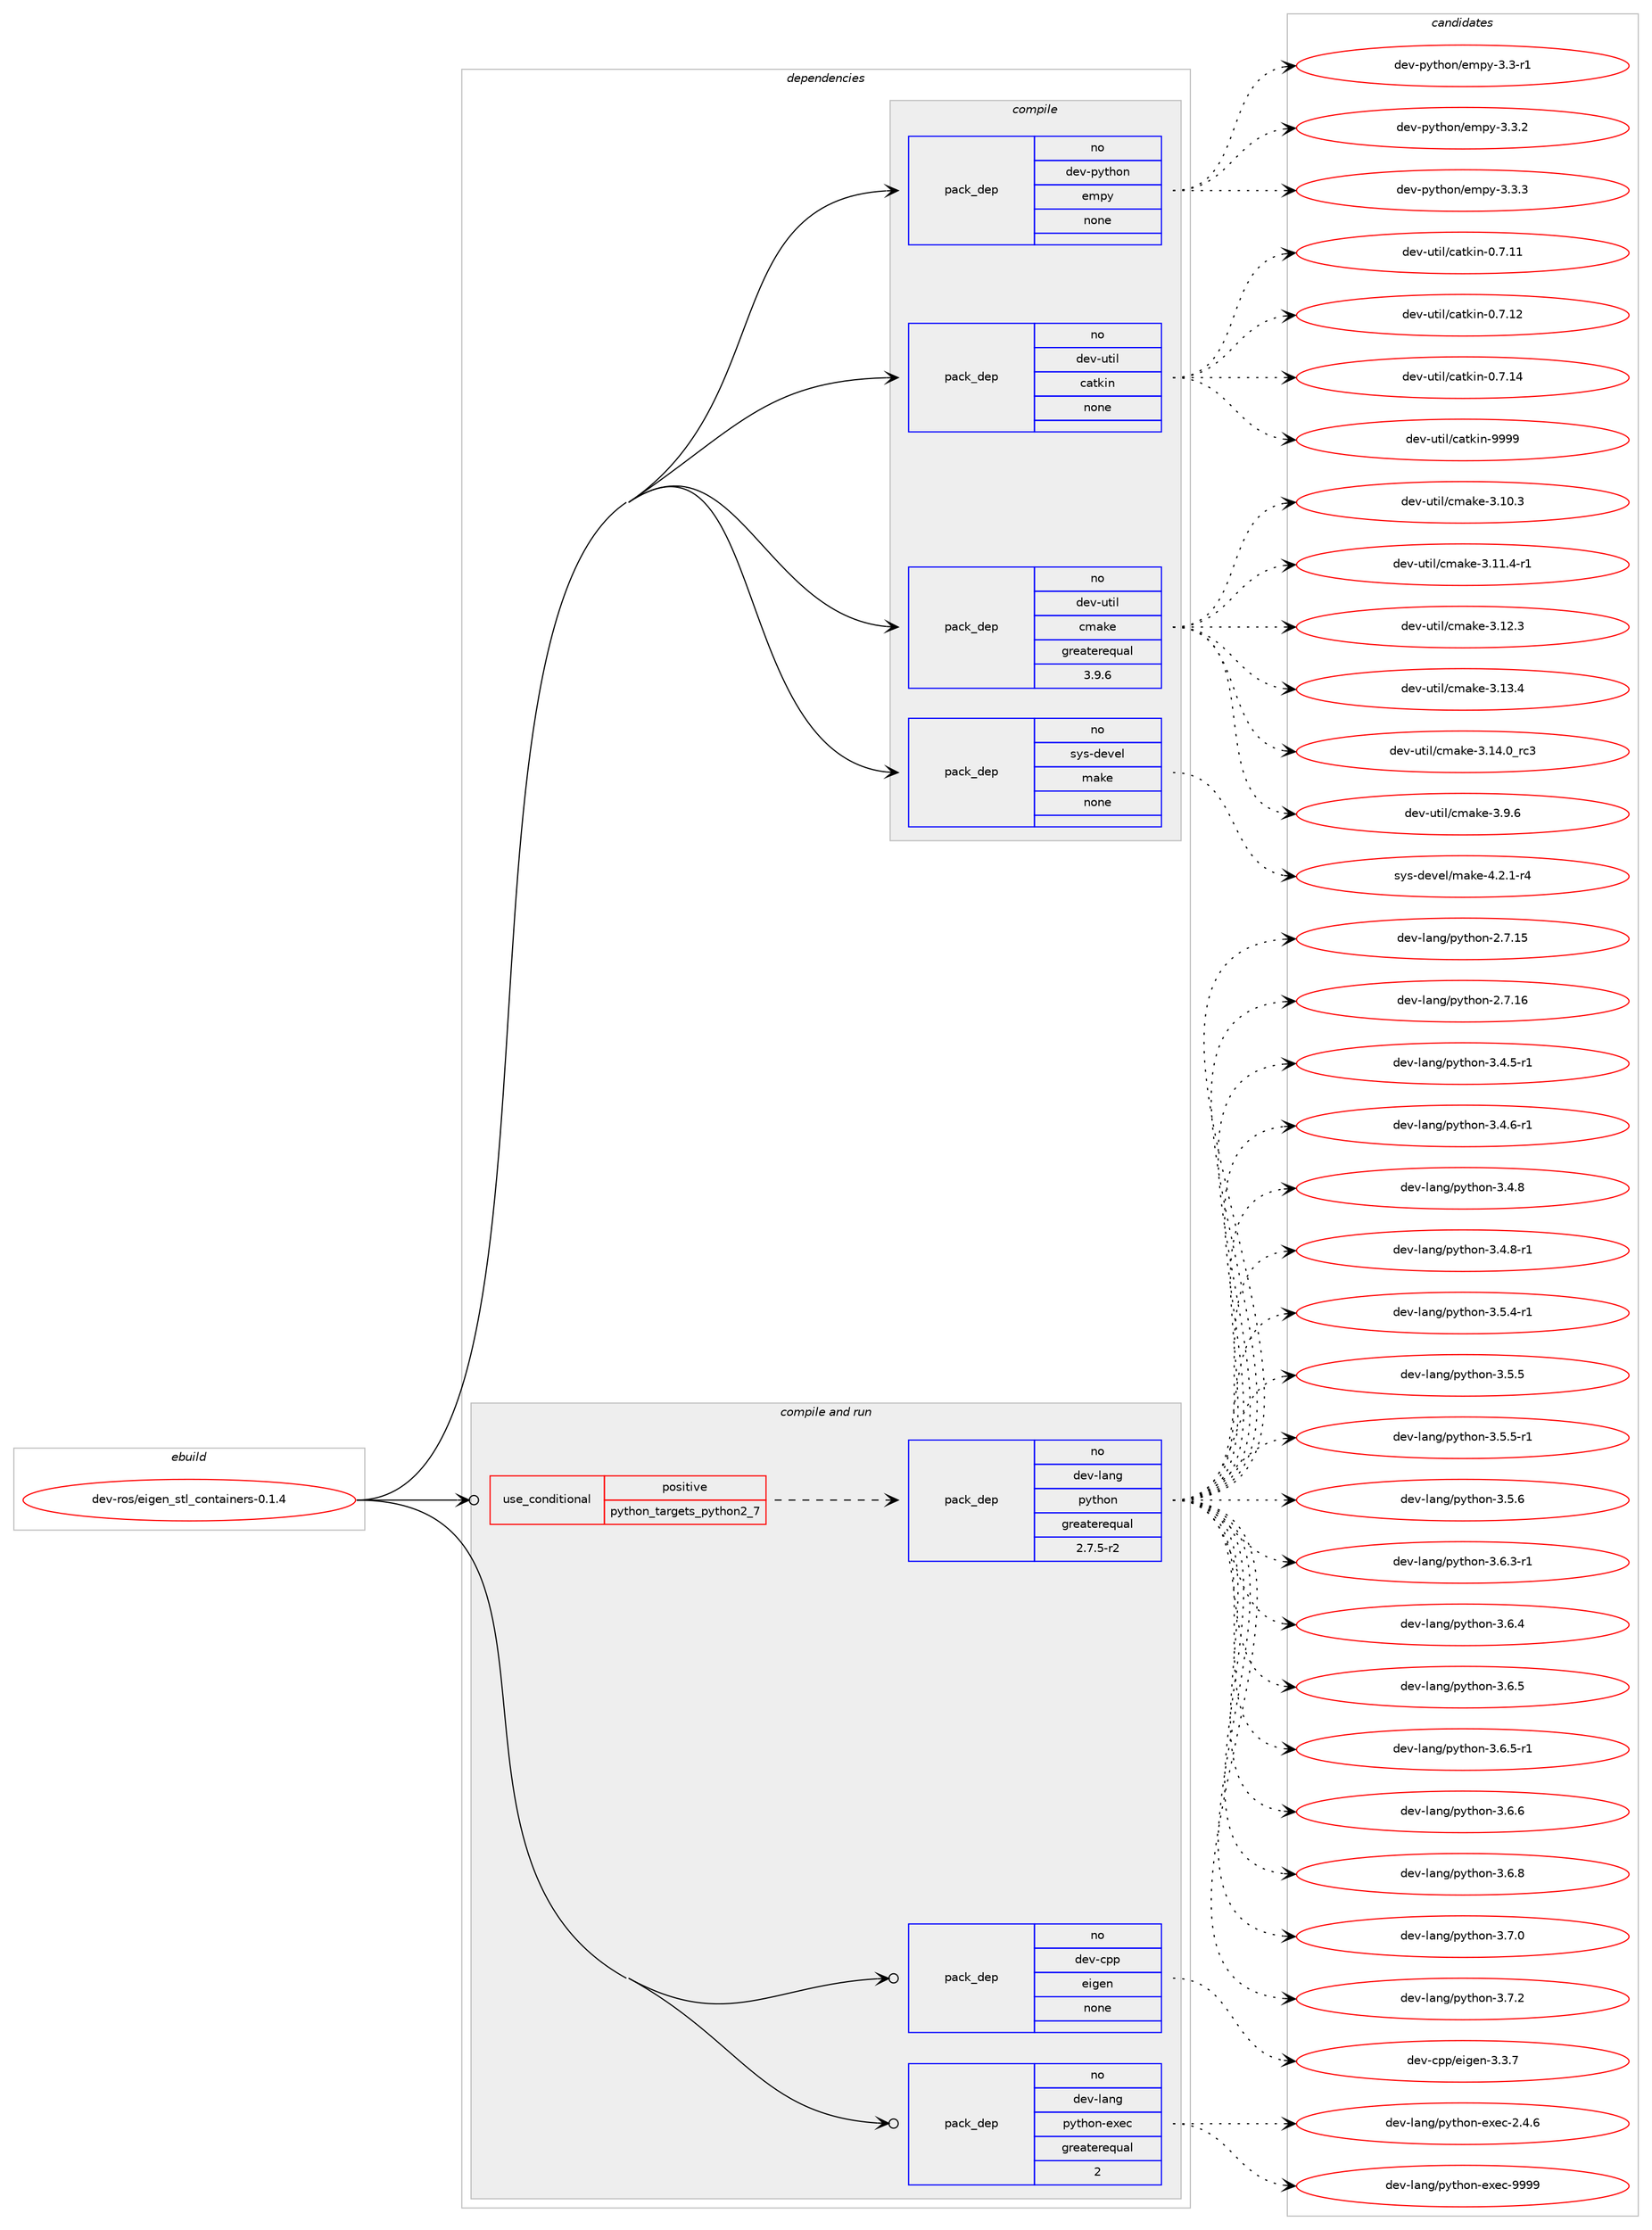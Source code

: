 digraph prolog {

# *************
# Graph options
# *************

newrank=true;
concentrate=true;
compound=true;
graph [rankdir=LR,fontname=Helvetica,fontsize=10,ranksep=1.5];#, ranksep=2.5, nodesep=0.2];
edge  [arrowhead=vee];
node  [fontname=Helvetica,fontsize=10];

# **********
# The ebuild
# **********

subgraph cluster_leftcol {
color=gray;
rank=same;
label=<<i>ebuild</i>>;
id [label="dev-ros/eigen_stl_containers-0.1.4", color=red, width=4, href="../dev-ros/eigen_stl_containers-0.1.4.svg"];
}

# ****************
# The dependencies
# ****************

subgraph cluster_midcol {
color=gray;
label=<<i>dependencies</i>>;
subgraph cluster_compile {
fillcolor="#eeeeee";
style=filled;
label=<<i>compile</i>>;
subgraph pack1043371 {
dependency1455129 [label=<<TABLE BORDER="0" CELLBORDER="1" CELLSPACING="0" CELLPADDING="4" WIDTH="220"><TR><TD ROWSPAN="6" CELLPADDING="30">pack_dep</TD></TR><TR><TD WIDTH="110">no</TD></TR><TR><TD>dev-python</TD></TR><TR><TD>empy</TD></TR><TR><TD>none</TD></TR><TR><TD></TD></TR></TABLE>>, shape=none, color=blue];
}
id:e -> dependency1455129:w [weight=20,style="solid",arrowhead="vee"];
subgraph pack1043372 {
dependency1455130 [label=<<TABLE BORDER="0" CELLBORDER="1" CELLSPACING="0" CELLPADDING="4" WIDTH="220"><TR><TD ROWSPAN="6" CELLPADDING="30">pack_dep</TD></TR><TR><TD WIDTH="110">no</TD></TR><TR><TD>dev-util</TD></TR><TR><TD>catkin</TD></TR><TR><TD>none</TD></TR><TR><TD></TD></TR></TABLE>>, shape=none, color=blue];
}
id:e -> dependency1455130:w [weight=20,style="solid",arrowhead="vee"];
subgraph pack1043373 {
dependency1455131 [label=<<TABLE BORDER="0" CELLBORDER="1" CELLSPACING="0" CELLPADDING="4" WIDTH="220"><TR><TD ROWSPAN="6" CELLPADDING="30">pack_dep</TD></TR><TR><TD WIDTH="110">no</TD></TR><TR><TD>dev-util</TD></TR><TR><TD>cmake</TD></TR><TR><TD>greaterequal</TD></TR><TR><TD>3.9.6</TD></TR></TABLE>>, shape=none, color=blue];
}
id:e -> dependency1455131:w [weight=20,style="solid",arrowhead="vee"];
subgraph pack1043374 {
dependency1455132 [label=<<TABLE BORDER="0" CELLBORDER="1" CELLSPACING="0" CELLPADDING="4" WIDTH="220"><TR><TD ROWSPAN="6" CELLPADDING="30">pack_dep</TD></TR><TR><TD WIDTH="110">no</TD></TR><TR><TD>sys-devel</TD></TR><TR><TD>make</TD></TR><TR><TD>none</TD></TR><TR><TD></TD></TR></TABLE>>, shape=none, color=blue];
}
id:e -> dependency1455132:w [weight=20,style="solid",arrowhead="vee"];
}
subgraph cluster_compileandrun {
fillcolor="#eeeeee";
style=filled;
label=<<i>compile and run</i>>;
subgraph cond388368 {
dependency1455133 [label=<<TABLE BORDER="0" CELLBORDER="1" CELLSPACING="0" CELLPADDING="4"><TR><TD ROWSPAN="3" CELLPADDING="10">use_conditional</TD></TR><TR><TD>positive</TD></TR><TR><TD>python_targets_python2_7</TD></TR></TABLE>>, shape=none, color=red];
subgraph pack1043375 {
dependency1455134 [label=<<TABLE BORDER="0" CELLBORDER="1" CELLSPACING="0" CELLPADDING="4" WIDTH="220"><TR><TD ROWSPAN="6" CELLPADDING="30">pack_dep</TD></TR><TR><TD WIDTH="110">no</TD></TR><TR><TD>dev-lang</TD></TR><TR><TD>python</TD></TR><TR><TD>greaterequal</TD></TR><TR><TD>2.7.5-r2</TD></TR></TABLE>>, shape=none, color=blue];
}
dependency1455133:e -> dependency1455134:w [weight=20,style="dashed",arrowhead="vee"];
}
id:e -> dependency1455133:w [weight=20,style="solid",arrowhead="odotvee"];
subgraph pack1043376 {
dependency1455135 [label=<<TABLE BORDER="0" CELLBORDER="1" CELLSPACING="0" CELLPADDING="4" WIDTH="220"><TR><TD ROWSPAN="6" CELLPADDING="30">pack_dep</TD></TR><TR><TD WIDTH="110">no</TD></TR><TR><TD>dev-cpp</TD></TR><TR><TD>eigen</TD></TR><TR><TD>none</TD></TR><TR><TD></TD></TR></TABLE>>, shape=none, color=blue];
}
id:e -> dependency1455135:w [weight=20,style="solid",arrowhead="odotvee"];
subgraph pack1043377 {
dependency1455136 [label=<<TABLE BORDER="0" CELLBORDER="1" CELLSPACING="0" CELLPADDING="4" WIDTH="220"><TR><TD ROWSPAN="6" CELLPADDING="30">pack_dep</TD></TR><TR><TD WIDTH="110">no</TD></TR><TR><TD>dev-lang</TD></TR><TR><TD>python-exec</TD></TR><TR><TD>greaterequal</TD></TR><TR><TD>2</TD></TR></TABLE>>, shape=none, color=blue];
}
id:e -> dependency1455136:w [weight=20,style="solid",arrowhead="odotvee"];
}
subgraph cluster_run {
fillcolor="#eeeeee";
style=filled;
label=<<i>run</i>>;
}
}

# **************
# The candidates
# **************

subgraph cluster_choices {
rank=same;
color=gray;
label=<<i>candidates</i>>;

subgraph choice1043371 {
color=black;
nodesep=1;
choice1001011184511212111610411111047101109112121455146514511449 [label="dev-python/empy-3.3-r1", color=red, width=4,href="../dev-python/empy-3.3-r1.svg"];
choice1001011184511212111610411111047101109112121455146514650 [label="dev-python/empy-3.3.2", color=red, width=4,href="../dev-python/empy-3.3.2.svg"];
choice1001011184511212111610411111047101109112121455146514651 [label="dev-python/empy-3.3.3", color=red, width=4,href="../dev-python/empy-3.3.3.svg"];
dependency1455129:e -> choice1001011184511212111610411111047101109112121455146514511449:w [style=dotted,weight="100"];
dependency1455129:e -> choice1001011184511212111610411111047101109112121455146514650:w [style=dotted,weight="100"];
dependency1455129:e -> choice1001011184511212111610411111047101109112121455146514651:w [style=dotted,weight="100"];
}
subgraph choice1043372 {
color=black;
nodesep=1;
choice1001011184511711610510847999711610710511045484655464949 [label="dev-util/catkin-0.7.11", color=red, width=4,href="../dev-util/catkin-0.7.11.svg"];
choice1001011184511711610510847999711610710511045484655464950 [label="dev-util/catkin-0.7.12", color=red, width=4,href="../dev-util/catkin-0.7.12.svg"];
choice1001011184511711610510847999711610710511045484655464952 [label="dev-util/catkin-0.7.14", color=red, width=4,href="../dev-util/catkin-0.7.14.svg"];
choice100101118451171161051084799971161071051104557575757 [label="dev-util/catkin-9999", color=red, width=4,href="../dev-util/catkin-9999.svg"];
dependency1455130:e -> choice1001011184511711610510847999711610710511045484655464949:w [style=dotted,weight="100"];
dependency1455130:e -> choice1001011184511711610510847999711610710511045484655464950:w [style=dotted,weight="100"];
dependency1455130:e -> choice1001011184511711610510847999711610710511045484655464952:w [style=dotted,weight="100"];
dependency1455130:e -> choice100101118451171161051084799971161071051104557575757:w [style=dotted,weight="100"];
}
subgraph choice1043373 {
color=black;
nodesep=1;
choice1001011184511711610510847991099710710145514649484651 [label="dev-util/cmake-3.10.3", color=red, width=4,href="../dev-util/cmake-3.10.3.svg"];
choice10010111845117116105108479910997107101455146494946524511449 [label="dev-util/cmake-3.11.4-r1", color=red, width=4,href="../dev-util/cmake-3.11.4-r1.svg"];
choice1001011184511711610510847991099710710145514649504651 [label="dev-util/cmake-3.12.3", color=red, width=4,href="../dev-util/cmake-3.12.3.svg"];
choice1001011184511711610510847991099710710145514649514652 [label="dev-util/cmake-3.13.4", color=red, width=4,href="../dev-util/cmake-3.13.4.svg"];
choice1001011184511711610510847991099710710145514649524648951149951 [label="dev-util/cmake-3.14.0_rc3", color=red, width=4,href="../dev-util/cmake-3.14.0_rc3.svg"];
choice10010111845117116105108479910997107101455146574654 [label="dev-util/cmake-3.9.6", color=red, width=4,href="../dev-util/cmake-3.9.6.svg"];
dependency1455131:e -> choice1001011184511711610510847991099710710145514649484651:w [style=dotted,weight="100"];
dependency1455131:e -> choice10010111845117116105108479910997107101455146494946524511449:w [style=dotted,weight="100"];
dependency1455131:e -> choice1001011184511711610510847991099710710145514649504651:w [style=dotted,weight="100"];
dependency1455131:e -> choice1001011184511711610510847991099710710145514649514652:w [style=dotted,weight="100"];
dependency1455131:e -> choice1001011184511711610510847991099710710145514649524648951149951:w [style=dotted,weight="100"];
dependency1455131:e -> choice10010111845117116105108479910997107101455146574654:w [style=dotted,weight="100"];
}
subgraph choice1043374 {
color=black;
nodesep=1;
choice1151211154510010111810110847109971071014552465046494511452 [label="sys-devel/make-4.2.1-r4", color=red, width=4,href="../sys-devel/make-4.2.1-r4.svg"];
dependency1455132:e -> choice1151211154510010111810110847109971071014552465046494511452:w [style=dotted,weight="100"];
}
subgraph choice1043375 {
color=black;
nodesep=1;
choice10010111845108971101034711212111610411111045504655464953 [label="dev-lang/python-2.7.15", color=red, width=4,href="../dev-lang/python-2.7.15.svg"];
choice10010111845108971101034711212111610411111045504655464954 [label="dev-lang/python-2.7.16", color=red, width=4,href="../dev-lang/python-2.7.16.svg"];
choice1001011184510897110103471121211161041111104551465246534511449 [label="dev-lang/python-3.4.5-r1", color=red, width=4,href="../dev-lang/python-3.4.5-r1.svg"];
choice1001011184510897110103471121211161041111104551465246544511449 [label="dev-lang/python-3.4.6-r1", color=red, width=4,href="../dev-lang/python-3.4.6-r1.svg"];
choice100101118451089711010347112121116104111110455146524656 [label="dev-lang/python-3.4.8", color=red, width=4,href="../dev-lang/python-3.4.8.svg"];
choice1001011184510897110103471121211161041111104551465246564511449 [label="dev-lang/python-3.4.8-r1", color=red, width=4,href="../dev-lang/python-3.4.8-r1.svg"];
choice1001011184510897110103471121211161041111104551465346524511449 [label="dev-lang/python-3.5.4-r1", color=red, width=4,href="../dev-lang/python-3.5.4-r1.svg"];
choice100101118451089711010347112121116104111110455146534653 [label="dev-lang/python-3.5.5", color=red, width=4,href="../dev-lang/python-3.5.5.svg"];
choice1001011184510897110103471121211161041111104551465346534511449 [label="dev-lang/python-3.5.5-r1", color=red, width=4,href="../dev-lang/python-3.5.5-r1.svg"];
choice100101118451089711010347112121116104111110455146534654 [label="dev-lang/python-3.5.6", color=red, width=4,href="../dev-lang/python-3.5.6.svg"];
choice1001011184510897110103471121211161041111104551465446514511449 [label="dev-lang/python-3.6.3-r1", color=red, width=4,href="../dev-lang/python-3.6.3-r1.svg"];
choice100101118451089711010347112121116104111110455146544652 [label="dev-lang/python-3.6.4", color=red, width=4,href="../dev-lang/python-3.6.4.svg"];
choice100101118451089711010347112121116104111110455146544653 [label="dev-lang/python-3.6.5", color=red, width=4,href="../dev-lang/python-3.6.5.svg"];
choice1001011184510897110103471121211161041111104551465446534511449 [label="dev-lang/python-3.6.5-r1", color=red, width=4,href="../dev-lang/python-3.6.5-r1.svg"];
choice100101118451089711010347112121116104111110455146544654 [label="dev-lang/python-3.6.6", color=red, width=4,href="../dev-lang/python-3.6.6.svg"];
choice100101118451089711010347112121116104111110455146544656 [label="dev-lang/python-3.6.8", color=red, width=4,href="../dev-lang/python-3.6.8.svg"];
choice100101118451089711010347112121116104111110455146554648 [label="dev-lang/python-3.7.0", color=red, width=4,href="../dev-lang/python-3.7.0.svg"];
choice100101118451089711010347112121116104111110455146554650 [label="dev-lang/python-3.7.2", color=red, width=4,href="../dev-lang/python-3.7.2.svg"];
dependency1455134:e -> choice10010111845108971101034711212111610411111045504655464953:w [style=dotted,weight="100"];
dependency1455134:e -> choice10010111845108971101034711212111610411111045504655464954:w [style=dotted,weight="100"];
dependency1455134:e -> choice1001011184510897110103471121211161041111104551465246534511449:w [style=dotted,weight="100"];
dependency1455134:e -> choice1001011184510897110103471121211161041111104551465246544511449:w [style=dotted,weight="100"];
dependency1455134:e -> choice100101118451089711010347112121116104111110455146524656:w [style=dotted,weight="100"];
dependency1455134:e -> choice1001011184510897110103471121211161041111104551465246564511449:w [style=dotted,weight="100"];
dependency1455134:e -> choice1001011184510897110103471121211161041111104551465346524511449:w [style=dotted,weight="100"];
dependency1455134:e -> choice100101118451089711010347112121116104111110455146534653:w [style=dotted,weight="100"];
dependency1455134:e -> choice1001011184510897110103471121211161041111104551465346534511449:w [style=dotted,weight="100"];
dependency1455134:e -> choice100101118451089711010347112121116104111110455146534654:w [style=dotted,weight="100"];
dependency1455134:e -> choice1001011184510897110103471121211161041111104551465446514511449:w [style=dotted,weight="100"];
dependency1455134:e -> choice100101118451089711010347112121116104111110455146544652:w [style=dotted,weight="100"];
dependency1455134:e -> choice100101118451089711010347112121116104111110455146544653:w [style=dotted,weight="100"];
dependency1455134:e -> choice1001011184510897110103471121211161041111104551465446534511449:w [style=dotted,weight="100"];
dependency1455134:e -> choice100101118451089711010347112121116104111110455146544654:w [style=dotted,weight="100"];
dependency1455134:e -> choice100101118451089711010347112121116104111110455146544656:w [style=dotted,weight="100"];
dependency1455134:e -> choice100101118451089711010347112121116104111110455146554648:w [style=dotted,weight="100"];
dependency1455134:e -> choice100101118451089711010347112121116104111110455146554650:w [style=dotted,weight="100"];
}
subgraph choice1043376 {
color=black;
nodesep=1;
choice100101118459911211247101105103101110455146514655 [label="dev-cpp/eigen-3.3.7", color=red, width=4,href="../dev-cpp/eigen-3.3.7.svg"];
dependency1455135:e -> choice100101118459911211247101105103101110455146514655:w [style=dotted,weight="100"];
}
subgraph choice1043377 {
color=black;
nodesep=1;
choice1001011184510897110103471121211161041111104510112010199455046524654 [label="dev-lang/python-exec-2.4.6", color=red, width=4,href="../dev-lang/python-exec-2.4.6.svg"];
choice10010111845108971101034711212111610411111045101120101994557575757 [label="dev-lang/python-exec-9999", color=red, width=4,href="../dev-lang/python-exec-9999.svg"];
dependency1455136:e -> choice1001011184510897110103471121211161041111104510112010199455046524654:w [style=dotted,weight="100"];
dependency1455136:e -> choice10010111845108971101034711212111610411111045101120101994557575757:w [style=dotted,weight="100"];
}
}

}
